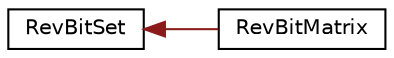 digraph "Graphical Class Hierarchy"
{
 // LATEX_PDF_SIZE
  edge [fontname="Helvetica",fontsize="10",labelfontname="Helvetica",labelfontsize="10"];
  node [fontname="Helvetica",fontsize="10",shape=record];
  rankdir="LR";
  Node0 [label="RevBitSet",height=0.2,width=0.4,color="black", fillcolor="white", style="filled",URL="$classoperations__research_1_1_rev_bit_set.html",tooltip="This class represents a reversible bitset."];
  Node0 -> Node1 [dir="back",color="firebrick4",fontsize="10",style="solid",fontname="Helvetica"];
  Node1 [label="RevBitMatrix",height=0.2,width=0.4,color="black", fillcolor="white", style="filled",URL="$classoperations__research_1_1_rev_bit_matrix.html",tooltip="Matrix version of the RevBitSet class."];
}
